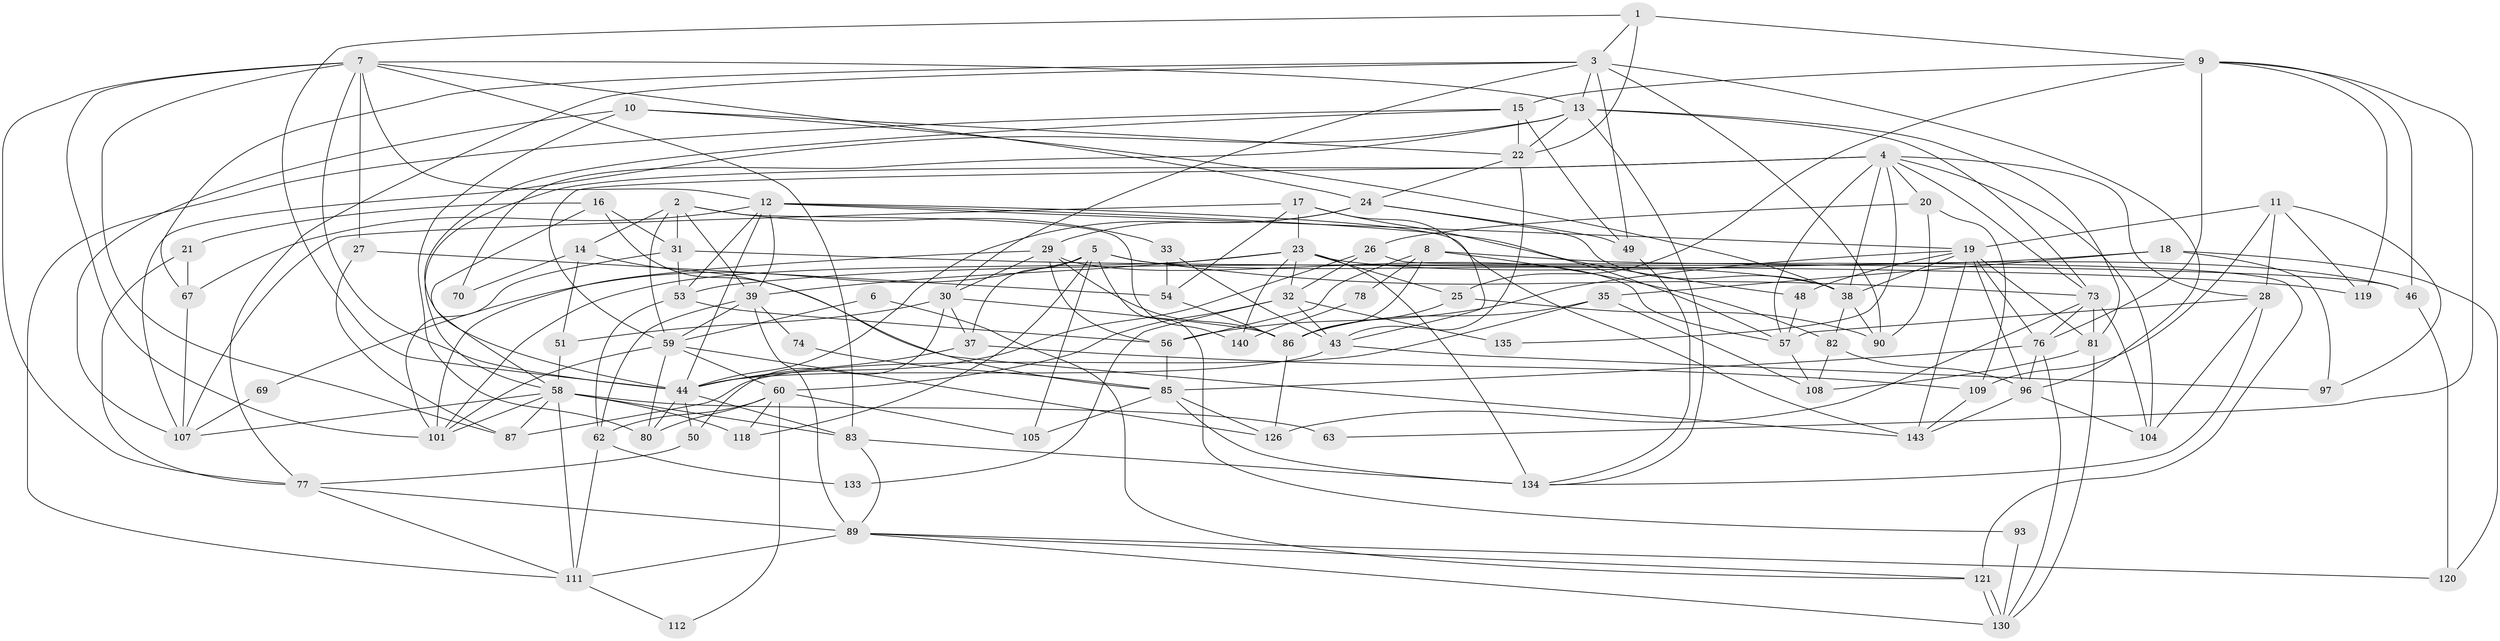 // original degree distribution, {4: 0.3076923076923077, 5: 0.21678321678321677, 6: 0.06993006993006994, 7: 0.02097902097902098, 2: 0.1048951048951049, 3: 0.26573426573426573, 8: 0.013986013986013986}
// Generated by graph-tools (version 1.1) at 2025/11/02/27/25 16:11:24]
// undirected, 92 vertices, 228 edges
graph export_dot {
graph [start="1"]
  node [color=gray90,style=filled];
  1 [super="+75"];
  2 [super="+125"];
  3 [super="+64"];
  4 [super="+42"];
  5 [super="+52"];
  6;
  7 [super="+66"];
  8 [super="+127"];
  9 [super="+40"];
  10 [super="+116"];
  11 [super="+34"];
  12 [super="+103"];
  13 [super="+61"];
  14 [super="+47"];
  15 [super="+95"];
  16;
  17 [super="+65"];
  18 [super="+41"];
  19 [super="+128"];
  20 [super="+68"];
  21;
  22 [super="+131"];
  23 [super="+136"];
  24 [super="+94"];
  25;
  26;
  27;
  28 [super="+88"];
  29 [super="+98"];
  30;
  31 [super="+72"];
  32 [super="+36"];
  33;
  35 [super="+92"];
  37 [super="+45"];
  38 [super="+132"];
  39 [super="+99"];
  43 [super="+123"];
  44 [super="+115"];
  46 [super="+91"];
  48;
  49;
  50;
  51;
  53 [super="+55"];
  54;
  56 [super="+71"];
  57 [super="+138"];
  58 [super="+79"];
  59 [super="+141"];
  60 [super="+117"];
  62;
  63;
  67;
  69;
  70;
  73 [super="+124"];
  74;
  76 [super="+110"];
  77 [super="+106"];
  78;
  80 [super="+113"];
  81 [super="+84"];
  82;
  83 [super="+122"];
  85 [super="+100"];
  86 [super="+129"];
  87;
  89 [super="+114"];
  90;
  93;
  96 [super="+102"];
  97;
  101;
  104;
  105;
  107 [super="+142"];
  108;
  109;
  111;
  112;
  118;
  119;
  120;
  121;
  126;
  130 [super="+139"];
  133;
  134 [super="+137"];
  135;
  140;
  143;
  1 -- 44;
  1 -- 22;
  1 -- 9;
  1 -- 3;
  2 -- 31 [weight=2];
  2 -- 59;
  2 -- 140;
  2 -- 33;
  2 -- 14;
  2 -- 39;
  3 -- 77;
  3 -- 13;
  3 -- 96;
  3 -- 49;
  3 -- 67;
  3 -- 90;
  3 -- 30;
  4 -- 104;
  4 -- 58;
  4 -- 38;
  4 -- 57;
  4 -- 135;
  4 -- 20;
  4 -- 73;
  4 -- 59;
  4 -- 28;
  5 -- 118;
  5 -- 37;
  5 -- 69;
  5 -- 93;
  5 -- 105;
  5 -- 38;
  5 -- 73;
  6 -- 59;
  6 -- 121;
  7 -- 12;
  7 -- 27;
  7 -- 101;
  7 -- 44;
  7 -- 77;
  7 -- 83 [weight=2];
  7 -- 87;
  7 -- 24;
  7 -- 13;
  8 -- 82;
  8 -- 78;
  8 -- 86;
  8 -- 46 [weight=2];
  8 -- 56;
  9 -- 25;
  9 -- 46;
  9 -- 63;
  9 -- 15;
  9 -- 119;
  9 -- 76;
  10 -- 107;
  10 -- 22;
  10 -- 80;
  10 -- 38;
  11 -- 119;
  11 -- 109;
  11 -- 97;
  11 -- 19;
  11 -- 28;
  12 -- 48;
  12 -- 143;
  12 -- 67;
  12 -- 19;
  12 -- 53;
  12 -- 44;
  12 -- 39;
  13 -- 81;
  13 -- 22;
  13 -- 70;
  13 -- 107;
  13 -- 134;
  13 -- 73;
  14 -- 143;
  14 -- 70;
  14 -- 51;
  15 -- 49;
  15 -- 22;
  15 -- 44;
  15 -- 111;
  16 -- 21;
  16 -- 58;
  16 -- 85;
  16 -- 31;
  17 -- 23;
  17 -- 107;
  17 -- 43;
  17 -- 54;
  17 -- 57;
  18 -- 97;
  18 -- 120;
  18 -- 35;
  18 -- 53;
  19 -- 56;
  19 -- 81;
  19 -- 96;
  19 -- 48;
  19 -- 76;
  19 -- 143;
  19 -- 38;
  20 -- 26;
  20 -- 90;
  20 -- 109;
  21 -- 77;
  21 -- 67;
  22 -- 24;
  22 -- 43;
  23 -- 25 [weight=2];
  23 -- 101;
  23 -- 134;
  23 -- 140;
  23 -- 39;
  23 -- 32;
  23 -- 46;
  24 -- 49;
  24 -- 44;
  24 -- 38;
  24 -- 29;
  25 -- 90;
  25 -- 86;
  26 -- 32;
  26 -- 121;
  26 -- 44;
  27 -- 54;
  27 -- 87;
  28 -- 57 [weight=2];
  28 -- 134;
  28 -- 104;
  29 -- 30;
  29 -- 86;
  29 -- 57;
  29 -- 101;
  29 -- 56;
  30 -- 86;
  30 -- 37;
  30 -- 50;
  30 -- 51;
  31 -- 101;
  31 -- 53;
  31 -- 119;
  32 -- 43;
  32 -- 60;
  32 -- 135;
  32 -- 133;
  33 -- 54;
  33 -- 43;
  35 -- 86;
  35 -- 108;
  35 -- 87;
  37 -- 109;
  37 -- 44;
  38 -- 82;
  38 -- 90;
  39 -- 62;
  39 -- 74;
  39 -- 89 [weight=2];
  39 -- 59;
  43 -- 44;
  43 -- 97;
  44 -- 50;
  44 -- 80;
  44 -- 83;
  46 -- 120;
  48 -- 57;
  49 -- 134;
  50 -- 77;
  51 -- 58;
  53 -- 62;
  53 -- 56;
  54 -- 86;
  56 -- 85;
  57 -- 108;
  58 -- 87;
  58 -- 101;
  58 -- 107;
  58 -- 83;
  58 -- 118;
  58 -- 111;
  58 -- 63;
  59 -- 101;
  59 -- 126;
  59 -- 60;
  59 -- 80;
  60 -- 62;
  60 -- 112;
  60 -- 118;
  60 -- 105;
  60 -- 80;
  62 -- 111;
  62 -- 133;
  67 -- 107;
  69 -- 107;
  73 -- 104;
  73 -- 126;
  73 -- 81;
  73 -- 76;
  74 -- 85;
  76 -- 85;
  76 -- 96;
  76 -- 130;
  77 -- 111;
  77 -- 89;
  78 -- 140;
  81 -- 130;
  81 -- 108;
  82 -- 108;
  82 -- 96;
  83 -- 134;
  83 -- 89;
  85 -- 126;
  85 -- 105;
  85 -- 134;
  86 -- 126;
  89 -- 121;
  89 -- 111;
  89 -- 130;
  89 -- 120;
  93 -- 130;
  96 -- 104;
  96 -- 143;
  109 -- 143;
  111 -- 112;
  121 -- 130;
  121 -- 130;
}
